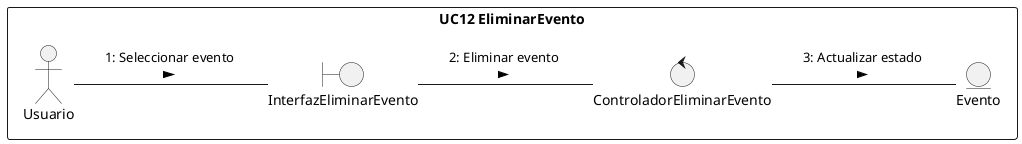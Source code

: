 @startuml DC12
/'
    Crear el diagrama de clases de análisis y de colaboración de los casos de uso prioritarios del proyecto.

    Para conseguir el diagrama de clases seguir los siguientes pasos:

    1. Identificar las clases Entidad (Modelo)
    2. Identificar las clases Interfaz (Vista)
    3. Identificar las clases Control (Controlador)
    4. Identificar las relaciones entre estas clases
    
    Este diagrama debe ser específico de un caso de uso y las clases deben ser representadas con sus estereotipos.
    
    Para conseguir el diagrama de colaboración, identifique las relaciones (enlaces) entre los objetos y los requerimientos (mensajes) sobre cada objeto involucrado en la descripción del caso de uso.
'/
left to right direction

rectangle "UC12 EliminarEvento"{
    actor Usuario 
    entity Evento as e1
    boundary "InterfazEliminarEvento" as i1
    control "ControladorEliminarEvento" as c1
}
Usuario -- i1 : "1: Seleccionar evento \n >"
i1 -- c1 : "2: Eliminar evento \n >" 
c1 -- e1 : "3: Actualizar estado \n >" 



@enduml